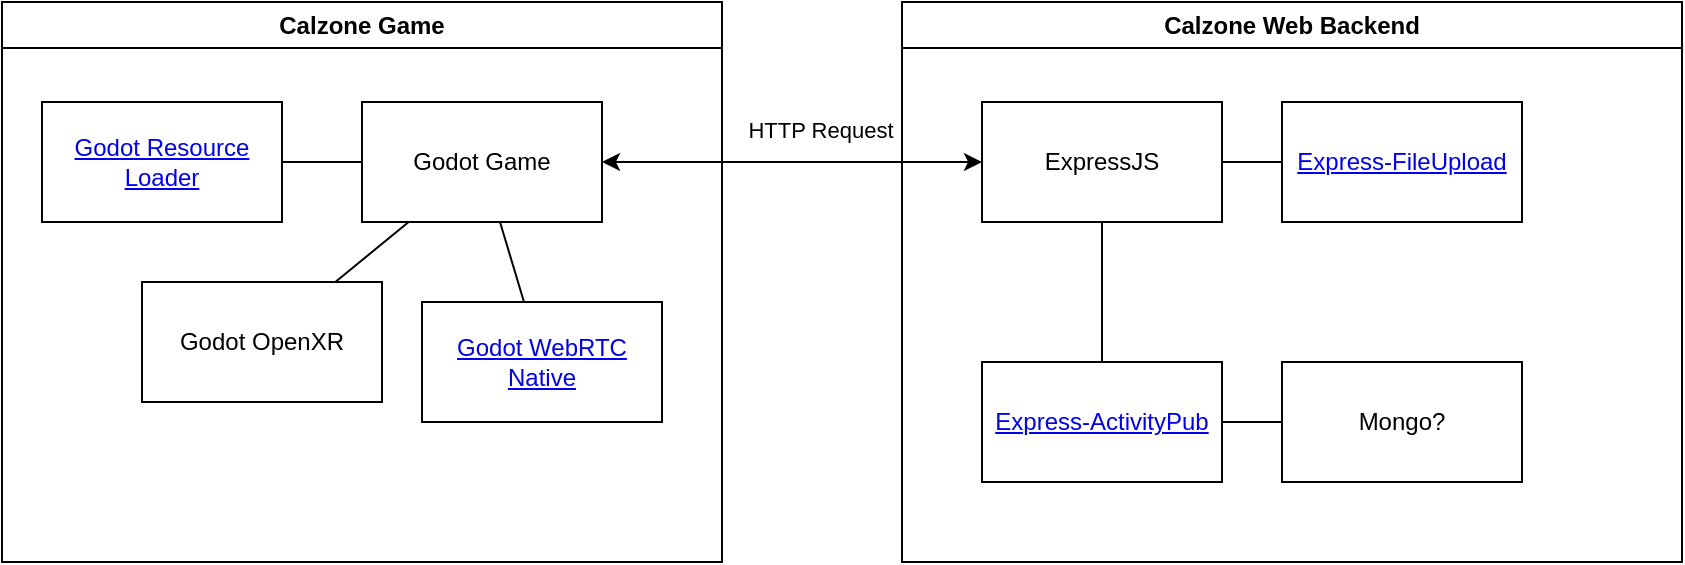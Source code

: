 <mxfile version="21.1.2" type="device">
  <diagram name="Page-1" id="IT5rea4_Bto_5vkOmj1d">
    <mxGraphModel dx="954" dy="664" grid="1" gridSize="10" guides="1" tooltips="1" connect="1" arrows="1" fold="1" page="1" pageScale="1" pageWidth="850" pageHeight="1100" math="0" shadow="0">
      <root>
        <mxCell id="0" />
        <mxCell id="1" parent="0" />
        <mxCell id="BIbVjL80IyFpYf1687JR-3" value="Calzone Web Backend" style="swimlane;whiteSpace=wrap;html=1;" vertex="1" parent="1">
          <mxGeometry x="470" y="240" width="390" height="280" as="geometry" />
        </mxCell>
        <mxCell id="BIbVjL80IyFpYf1687JR-5" value="ExpressJS" style="rounded=0;whiteSpace=wrap;html=1;" vertex="1" parent="BIbVjL80IyFpYf1687JR-3">
          <mxGeometry x="40" y="50" width="120" height="60" as="geometry" />
        </mxCell>
        <mxCell id="BIbVjL80IyFpYf1687JR-6" value="&lt;a href=&quot;https://www.npmjs.com/package/activitypub-express&quot;&gt;Express-ActivityPub&lt;/a&gt;" style="rounded=0;whiteSpace=wrap;html=1;" vertex="1" parent="BIbVjL80IyFpYf1687JR-3">
          <mxGeometry x="40" y="180" width="120" height="60" as="geometry" />
        </mxCell>
        <mxCell id="BIbVjL80IyFpYf1687JR-7" value="" style="endArrow=none;html=1;rounded=0;" edge="1" parent="BIbVjL80IyFpYf1687JR-3" source="BIbVjL80IyFpYf1687JR-6" target="BIbVjL80IyFpYf1687JR-5">
          <mxGeometry width="50" height="50" relative="1" as="geometry">
            <mxPoint x="-120" y="120" as="sourcePoint" />
            <mxPoint x="-70" y="70" as="targetPoint" />
          </mxGeometry>
        </mxCell>
        <mxCell id="BIbVjL80IyFpYf1687JR-8" value="&lt;a href=&quot;https://www.npmjs.com/package/express-fileupload&quot;&gt;Express-FileUpload&lt;/a&gt;" style="rounded=0;whiteSpace=wrap;html=1;" vertex="1" parent="BIbVjL80IyFpYf1687JR-3">
          <mxGeometry x="190" y="50" width="120" height="60" as="geometry" />
        </mxCell>
        <mxCell id="BIbVjL80IyFpYf1687JR-9" value="" style="endArrow=none;html=1;rounded=0;" edge="1" parent="BIbVjL80IyFpYf1687JR-3" source="BIbVjL80IyFpYf1687JR-8" target="BIbVjL80IyFpYf1687JR-5">
          <mxGeometry width="50" height="50" relative="1" as="geometry">
            <mxPoint x="100" y="120" as="sourcePoint" />
            <mxPoint x="150" y="70" as="targetPoint" />
          </mxGeometry>
        </mxCell>
        <mxCell id="BIbVjL80IyFpYf1687JR-19" value="Mongo?" style="rounded=0;whiteSpace=wrap;html=1;" vertex="1" parent="BIbVjL80IyFpYf1687JR-3">
          <mxGeometry x="190" y="180" width="120" height="60" as="geometry" />
        </mxCell>
        <mxCell id="BIbVjL80IyFpYf1687JR-20" value="" style="endArrow=none;html=1;rounded=0;" edge="1" parent="BIbVjL80IyFpYf1687JR-3" source="BIbVjL80IyFpYf1687JR-19" target="BIbVjL80IyFpYf1687JR-6">
          <mxGeometry width="50" height="50" relative="1" as="geometry">
            <mxPoint x="-80" y="140" as="sourcePoint" />
            <mxPoint x="-30" y="90" as="targetPoint" />
          </mxGeometry>
        </mxCell>
        <mxCell id="BIbVjL80IyFpYf1687JR-4" value="Calzone Game" style="swimlane;whiteSpace=wrap;html=1;" vertex="1" parent="1">
          <mxGeometry x="20" y="240" width="360" height="280" as="geometry" />
        </mxCell>
        <mxCell id="BIbVjL80IyFpYf1687JR-1" value="Godot Game" style="rounded=0;whiteSpace=wrap;html=1;" vertex="1" parent="BIbVjL80IyFpYf1687JR-4">
          <mxGeometry x="180" y="50" width="120" height="60" as="geometry" />
        </mxCell>
        <mxCell id="BIbVjL80IyFpYf1687JR-10" value="&lt;a href=&quot;https://github.com/godotengine/webrtc-native&quot;&gt;Godot WebRTC Native&lt;/a&gt;" style="rounded=0;whiteSpace=wrap;html=1;" vertex="1" parent="BIbVjL80IyFpYf1687JR-4">
          <mxGeometry x="210" y="150" width="120" height="60" as="geometry" />
        </mxCell>
        <mxCell id="BIbVjL80IyFpYf1687JR-11" value="" style="endArrow=none;html=1;rounded=0;" edge="1" parent="BIbVjL80IyFpYf1687JR-4" source="BIbVjL80IyFpYf1687JR-1" target="BIbVjL80IyFpYf1687JR-10">
          <mxGeometry width="50" height="50" relative="1" as="geometry">
            <mxPoint x="340" y="100" as="sourcePoint" />
            <mxPoint x="390" y="50" as="targetPoint" />
          </mxGeometry>
        </mxCell>
        <mxCell id="BIbVjL80IyFpYf1687JR-15" value="&lt;a href=&quot;https://docs.godotengine.org/en/stable/classes/class_resourceloader.html&quot;&gt;Godot Resource Loader&lt;/a&gt;" style="rounded=0;whiteSpace=wrap;html=1;" vertex="1" parent="BIbVjL80IyFpYf1687JR-4">
          <mxGeometry x="20" y="50" width="120" height="60" as="geometry" />
        </mxCell>
        <mxCell id="BIbVjL80IyFpYf1687JR-16" value="" style="endArrow=none;html=1;rounded=0;" edge="1" parent="BIbVjL80IyFpYf1687JR-4" source="BIbVjL80IyFpYf1687JR-15" target="BIbVjL80IyFpYf1687JR-1">
          <mxGeometry width="50" height="50" relative="1" as="geometry">
            <mxPoint x="360" y="110" as="sourcePoint" />
            <mxPoint x="410" y="60" as="targetPoint" />
          </mxGeometry>
        </mxCell>
        <mxCell id="BIbVjL80IyFpYf1687JR-17" value="Godot OpenXR" style="rounded=0;whiteSpace=wrap;html=1;" vertex="1" parent="BIbVjL80IyFpYf1687JR-4">
          <mxGeometry x="70" y="140" width="120" height="60" as="geometry" />
        </mxCell>
        <mxCell id="BIbVjL80IyFpYf1687JR-18" value="" style="endArrow=none;html=1;rounded=0;" edge="1" parent="BIbVjL80IyFpYf1687JR-4" source="BIbVjL80IyFpYf1687JR-1" target="BIbVjL80IyFpYf1687JR-17">
          <mxGeometry width="50" height="50" relative="1" as="geometry">
            <mxPoint x="360" y="110" as="sourcePoint" />
            <mxPoint x="410" y="60" as="targetPoint" />
          </mxGeometry>
        </mxCell>
        <mxCell id="BIbVjL80IyFpYf1687JR-13" value="" style="endArrow=classic;startArrow=classic;html=1;rounded=0;" edge="1" parent="1" source="BIbVjL80IyFpYf1687JR-1" target="BIbVjL80IyFpYf1687JR-5">
          <mxGeometry width="50" height="50" relative="1" as="geometry">
            <mxPoint x="360" y="340" as="sourcePoint" />
            <mxPoint x="410" y="290" as="targetPoint" />
          </mxGeometry>
        </mxCell>
        <mxCell id="BIbVjL80IyFpYf1687JR-14" value="HTTP Request" style="edgeLabel;html=1;align=center;verticalAlign=middle;resizable=0;points=[];" vertex="1" connectable="0" parent="BIbVjL80IyFpYf1687JR-13">
          <mxGeometry x="0.289" y="2" relative="1" as="geometry">
            <mxPoint x="-14" y="-14" as="offset" />
          </mxGeometry>
        </mxCell>
      </root>
    </mxGraphModel>
  </diagram>
</mxfile>
